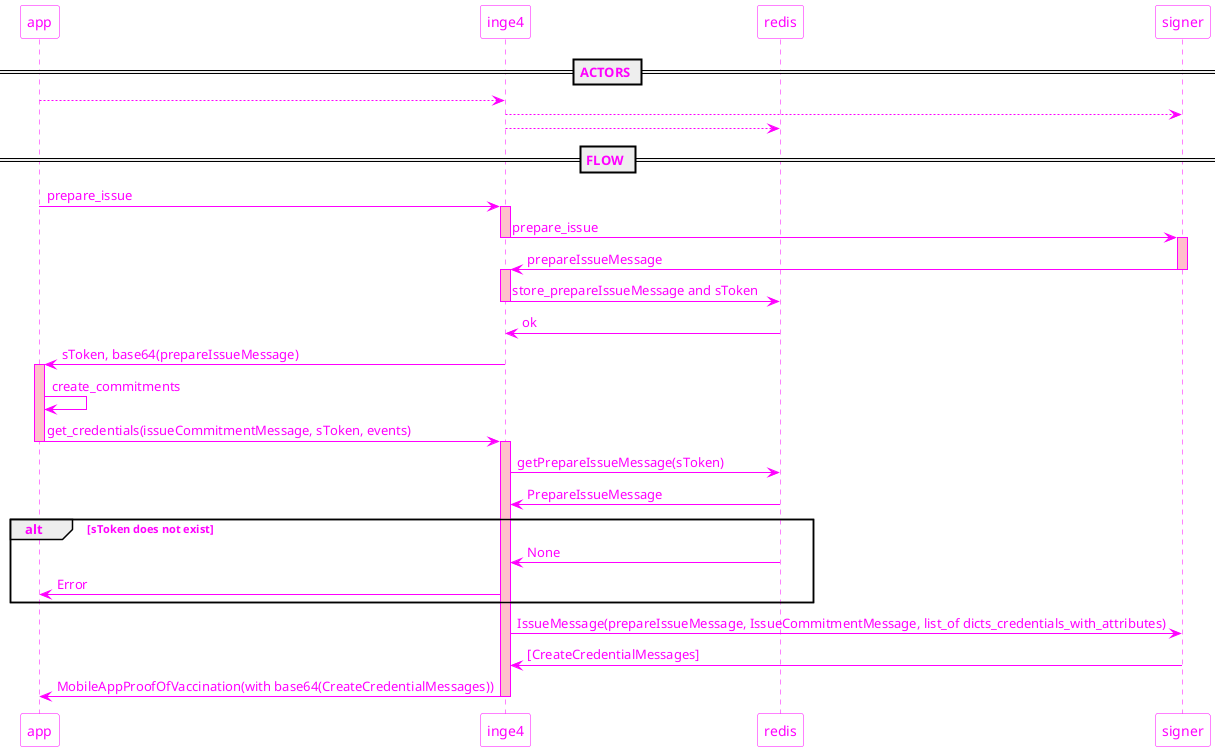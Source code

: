 @startuml
' Training by Ben Peachy
' https://plantuml.com/sequence-diagram
' Manual: https://plantuml-documentation.readthedocs.io/en/latest/index.html
' QA: https://forum.plantuml.net/
' Use Plantuml for pycharm
' Rendering:
' Plattext.com
' http://www.plantuml.com/plantuml/
' Alle shapes: https://plantuml.com/deployment-diagram
' Shared methods or skinparams / includes: https://plantuml.com/preprocessing#393335a6fd28a804
' Messages in this UML scheme are shown in openapi.yaml

skinparam {
    Handwritten false
    Monochrome false
    shadowing false

    ' "Comic Sans MS"
    defaultFontName RijksoverheidSansWebText
    defaultFontName "Comic Sans MS"
    defaultFontColor magenta

    boundary {
        BorderColor #pink
        BackgroundColor #white
    }

    NoteBorderColor #CC0

    sequence {
        arrowColor magenta

        boxBorderColor none
        boxBackgroundColor #EEE

        actor {
            BorderColor #5715CC
            BackgroundColor white
        }


        participant {
            BorderColor magenta
            BackgroundColor #white
        }

        lifeLine {
            BorderColor magenta
            BackgroundColor pink
        }
    }
}

participant app
participant inge4
participant redis
participant signer


== ACTORS ==

app --> inge4
inge4 --> signer
inge4 --> redis

== FLOW ==
' mobile app step 2
' hiervoor zit de unomi flow: dit is het signen zelf.

app -> inge4: prepare_issue
activate inge4
' http://localhost:4001/prepare_issue
inge4 -> signer: prepare_issue
deactivate inge4
activate signer
signer -> inge4: prepareIssueMessage
deactivate signer
activate inge4
inge4 -> redis: store_prepareIssueMessage and sToken
deactivate inge4
redis -> inge4: ok
inge4 -> app: sToken, base64(prepareIssueMessage)
deactivate inge4
activate app

app -> app: create_commitments

' todo: rename statement of vaccination to events.
app -> inge4: get_credentials(issueCommitmentMessage, sToken, events)
deactivate app
activate inge4
' sToken
inge4 -> redis: getPrepareIssueMessage(sToken)
redis -> inge4: PrepareIssueMessage

alt sToken does not exist
redis -> inge4: None
inge4 -> app: Error
end alt

inge4 -> signer: IssueMessage(prepareIssueMessage, IssueCommitmentMessage, list_of dicts_credentials_with_attributes)
signer -> inge4: [CreateCredentialMessages]
' (euGreenCards, base64(CreateCredentialMessages))
inge4 -> app: MobileAppProofOfVaccination(with base64(CreateCredentialMessages))
deactivate inge4


' inge3 -> inge4 : StatementOfVaccination
' activate inge4
'     inge4 -> inge4 : Check eligibility
'     alt not eligible
'        inge4 -> inge3 : ErrorResponse
'     end alt
'     inge4 -> inge4 : minimize data / create PaperSigningRequest
'     inge4 -> provider : PaperSigningRequest (108x)
'     alt signing error
'         inge4 -> inge3 : ErrorResponse
'     end alt
'     provider -> inge4: SingleDomesticVaccinationResponse
'
'     inge4 -> inge3: SignaturePerProviderResponse
' deactivate inge4

@enduml
